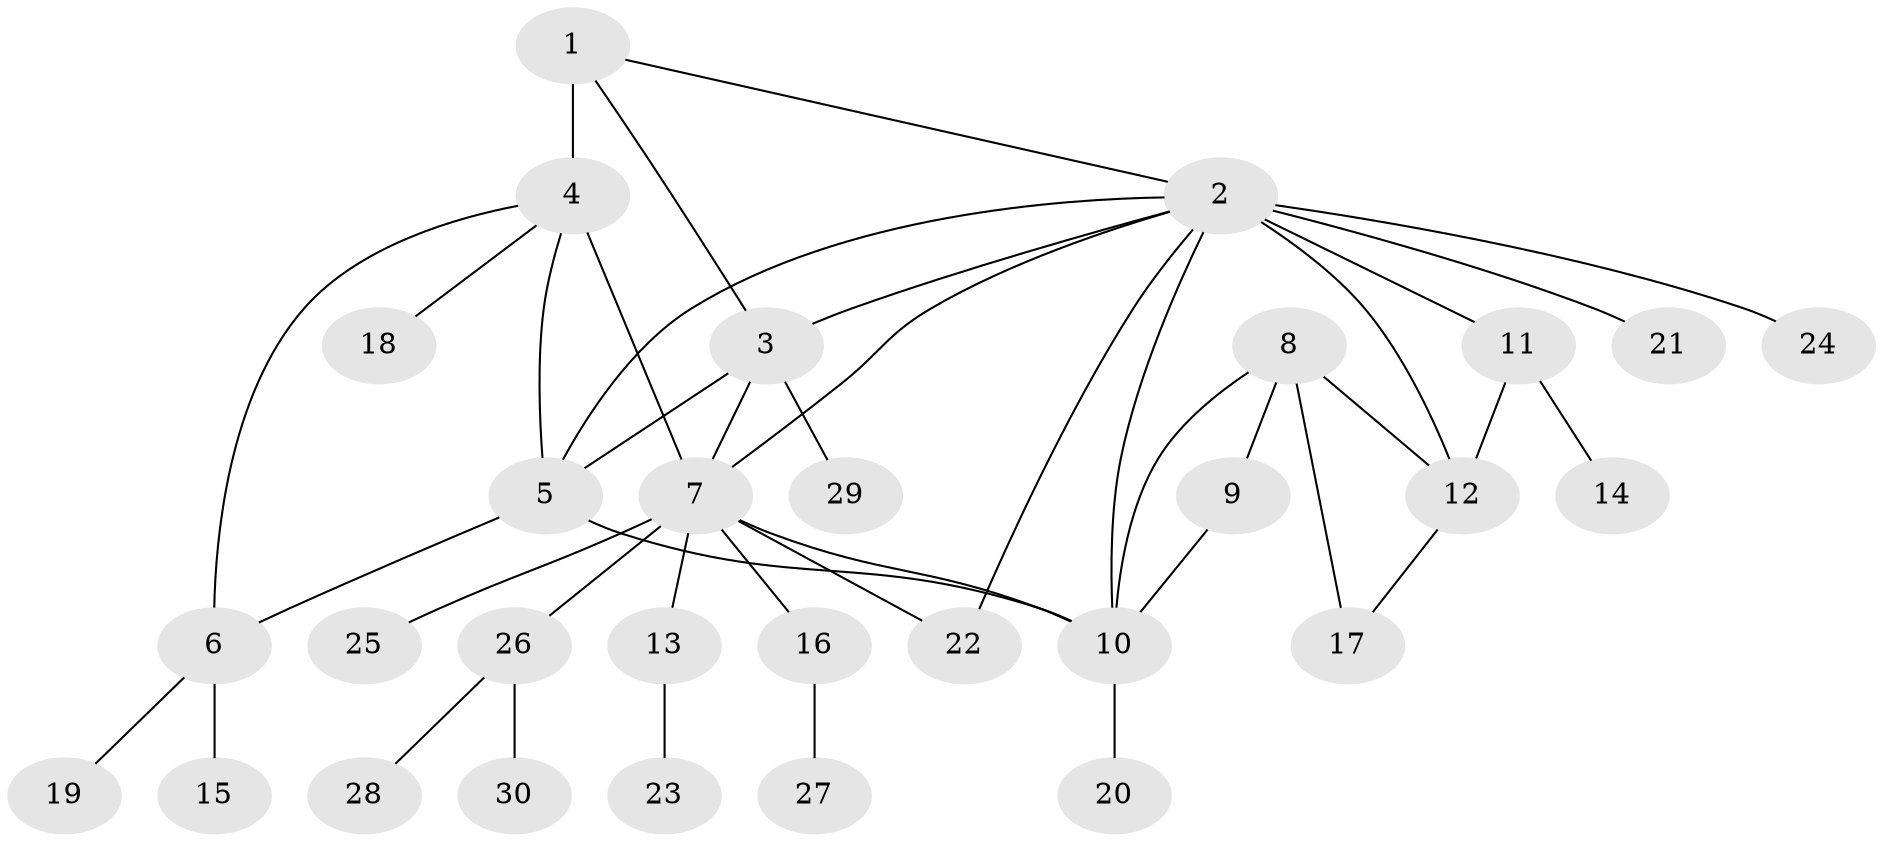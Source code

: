 // original degree distribution, {6: 0.08333333333333333, 8: 0.03333333333333333, 5: 0.08333333333333333, 7: 0.016666666666666666, 3: 0.08333333333333333, 1: 0.5166666666666667, 2: 0.15, 4: 0.03333333333333333}
// Generated by graph-tools (version 1.1) at 2025/37/03/09/25 02:37:15]
// undirected, 30 vertices, 42 edges
graph export_dot {
graph [start="1"]
  node [color=gray90,style=filled];
  1;
  2;
  3;
  4;
  5;
  6;
  7;
  8;
  9;
  10;
  11;
  12;
  13;
  14;
  15;
  16;
  17;
  18;
  19;
  20;
  21;
  22;
  23;
  24;
  25;
  26;
  27;
  28;
  29;
  30;
  1 -- 2 [weight=1.0];
  1 -- 3 [weight=1.0];
  1 -- 4 [weight=3.0];
  2 -- 3 [weight=1.0];
  2 -- 5 [weight=1.0];
  2 -- 7 [weight=1.0];
  2 -- 10 [weight=2.0];
  2 -- 11 [weight=1.0];
  2 -- 12 [weight=2.0];
  2 -- 21 [weight=3.0];
  2 -- 22 [weight=1.0];
  2 -- 24 [weight=1.0];
  3 -- 5 [weight=1.0];
  3 -- 7 [weight=1.0];
  3 -- 29 [weight=1.0];
  4 -- 5 [weight=1.0];
  4 -- 6 [weight=1.0];
  4 -- 7 [weight=1.0];
  4 -- 18 [weight=1.0];
  5 -- 6 [weight=1.0];
  5 -- 10 [weight=1.0];
  6 -- 15 [weight=1.0];
  6 -- 19 [weight=1.0];
  7 -- 10 [weight=1.0];
  7 -- 13 [weight=1.0];
  7 -- 16 [weight=1.0];
  7 -- 22 [weight=1.0];
  7 -- 25 [weight=1.0];
  7 -- 26 [weight=1.0];
  8 -- 9 [weight=1.0];
  8 -- 10 [weight=1.0];
  8 -- 12 [weight=1.0];
  8 -- 17 [weight=2.0];
  9 -- 10 [weight=1.0];
  10 -- 20 [weight=2.0];
  11 -- 12 [weight=1.0];
  11 -- 14 [weight=5.0];
  12 -- 17 [weight=1.0];
  13 -- 23 [weight=1.0];
  16 -- 27 [weight=1.0];
  26 -- 28 [weight=1.0];
  26 -- 30 [weight=1.0];
}
